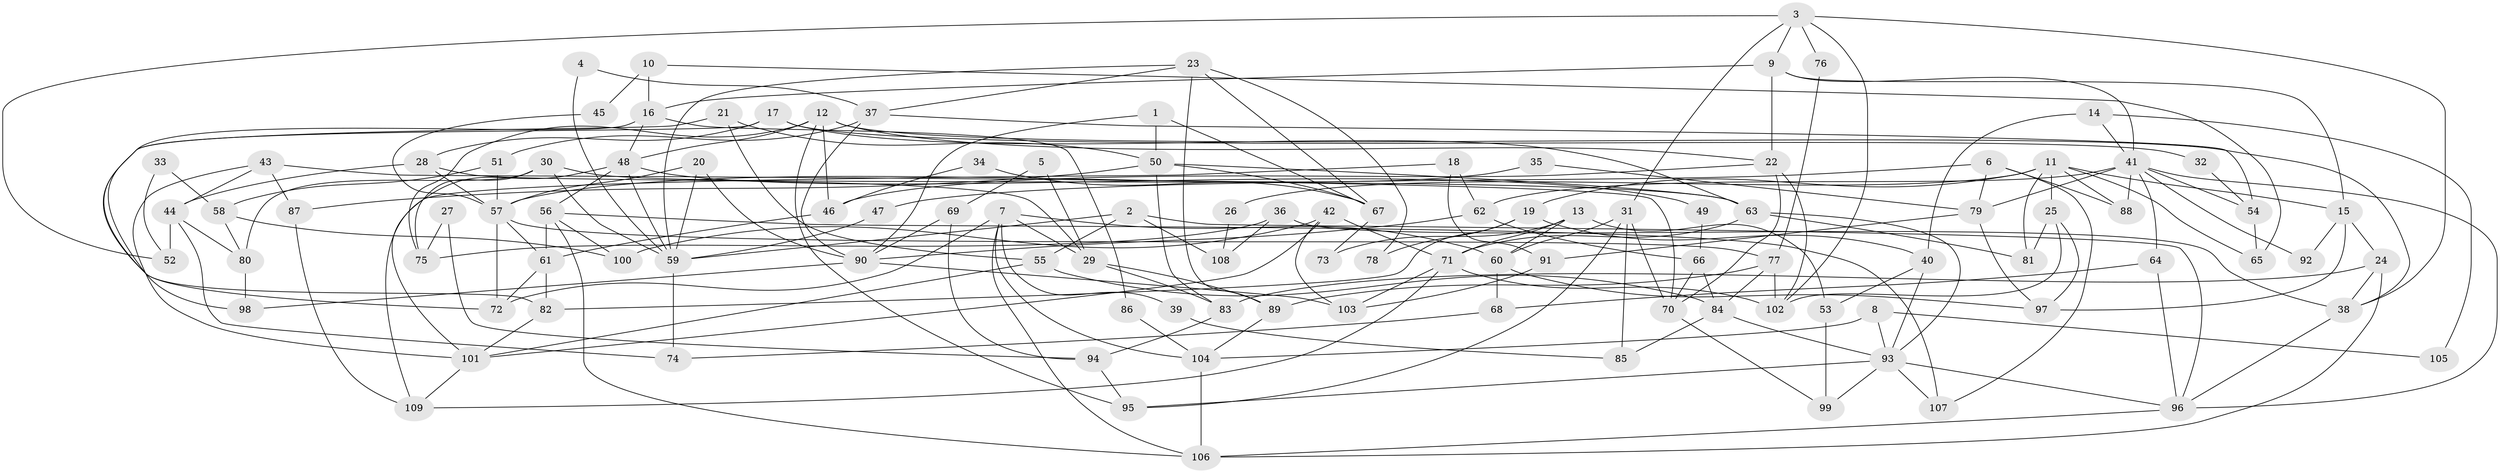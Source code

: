 // Generated by graph-tools (version 1.1) at 2025/02/03/09/25 03:02:13]
// undirected, 109 vertices, 218 edges
graph export_dot {
graph [start="1"]
  node [color=gray90,style=filled];
  1;
  2;
  3;
  4;
  5;
  6;
  7;
  8;
  9;
  10;
  11;
  12;
  13;
  14;
  15;
  16;
  17;
  18;
  19;
  20;
  21;
  22;
  23;
  24;
  25;
  26;
  27;
  28;
  29;
  30;
  31;
  32;
  33;
  34;
  35;
  36;
  37;
  38;
  39;
  40;
  41;
  42;
  43;
  44;
  45;
  46;
  47;
  48;
  49;
  50;
  51;
  52;
  53;
  54;
  55;
  56;
  57;
  58;
  59;
  60;
  61;
  62;
  63;
  64;
  65;
  66;
  67;
  68;
  69;
  70;
  71;
  72;
  73;
  74;
  75;
  76;
  77;
  78;
  79;
  80;
  81;
  82;
  83;
  84;
  85;
  86;
  87;
  88;
  89;
  90;
  91;
  92;
  93;
  94;
  95;
  96;
  97;
  98;
  99;
  100;
  101;
  102;
  103;
  104;
  105;
  106;
  107;
  108;
  109;
  1 -- 67;
  1 -- 90;
  1 -- 50;
  2 -- 59;
  2 -- 55;
  2 -- 96;
  2 -- 108;
  3 -- 9;
  3 -- 102;
  3 -- 31;
  3 -- 38;
  3 -- 52;
  3 -- 76;
  4 -- 37;
  4 -- 59;
  5 -- 69;
  5 -- 29;
  6 -- 79;
  6 -- 107;
  6 -- 47;
  6 -- 88;
  7 -- 60;
  7 -- 106;
  7 -- 29;
  7 -- 39;
  7 -- 72;
  7 -- 104;
  8 -- 93;
  8 -- 104;
  8 -- 105;
  9 -- 22;
  9 -- 41;
  9 -- 15;
  9 -- 16;
  10 -- 65;
  10 -- 16;
  10 -- 45;
  11 -- 81;
  11 -- 25;
  11 -- 15;
  11 -- 19;
  11 -- 26;
  11 -- 65;
  11 -- 88;
  12 -- 48;
  12 -- 38;
  12 -- 22;
  12 -- 46;
  12 -- 75;
  12 -- 95;
  13 -- 60;
  13 -- 53;
  13 -- 71;
  13 -- 73;
  14 -- 41;
  14 -- 40;
  14 -- 105;
  15 -- 24;
  15 -- 92;
  15 -- 97;
  16 -- 82;
  16 -- 48;
  16 -- 86;
  17 -- 28;
  17 -- 63;
  17 -- 32;
  17 -- 98;
  18 -- 109;
  18 -- 91;
  18 -- 62;
  19 -- 82;
  19 -- 40;
  19 -- 78;
  20 -- 90;
  20 -- 57;
  20 -- 59;
  21 -- 50;
  21 -- 55;
  21 -- 72;
  22 -- 46;
  22 -- 70;
  22 -- 102;
  23 -- 89;
  23 -- 59;
  23 -- 37;
  23 -- 67;
  23 -- 78;
  24 -- 38;
  24 -- 83;
  24 -- 106;
  25 -- 97;
  25 -- 102;
  25 -- 81;
  26 -- 108;
  27 -- 75;
  27 -- 94;
  28 -- 57;
  28 -- 29;
  28 -- 44;
  29 -- 83;
  29 -- 89;
  30 -- 59;
  30 -- 80;
  30 -- 63;
  30 -- 75;
  31 -- 70;
  31 -- 60;
  31 -- 85;
  31 -- 95;
  32 -- 54;
  33 -- 52;
  33 -- 58;
  34 -- 46;
  34 -- 67;
  35 -- 57;
  35 -- 79;
  36 -- 38;
  36 -- 75;
  36 -- 108;
  37 -- 90;
  37 -- 51;
  37 -- 54;
  38 -- 96;
  39 -- 85;
  40 -- 93;
  40 -- 53;
  41 -- 88;
  41 -- 96;
  41 -- 54;
  41 -- 62;
  41 -- 64;
  41 -- 79;
  41 -- 92;
  42 -- 71;
  42 -- 101;
  42 -- 100;
  42 -- 103;
  43 -- 70;
  43 -- 101;
  43 -- 44;
  43 -- 87;
  44 -- 52;
  44 -- 74;
  44 -- 80;
  45 -- 57;
  46 -- 61;
  47 -- 59;
  48 -- 56;
  48 -- 49;
  48 -- 59;
  48 -- 101;
  49 -- 66;
  50 -- 63;
  50 -- 67;
  50 -- 83;
  50 -- 87;
  51 -- 57;
  51 -- 58;
  53 -- 99;
  54 -- 65;
  55 -- 84;
  55 -- 101;
  56 -- 106;
  56 -- 100;
  56 -- 61;
  56 -- 107;
  57 -- 72;
  57 -- 61;
  57 -- 77;
  58 -- 80;
  58 -- 100;
  59 -- 74;
  60 -- 68;
  60 -- 97;
  61 -- 72;
  61 -- 82;
  62 -- 66;
  62 -- 90;
  63 -- 71;
  63 -- 81;
  63 -- 93;
  64 -- 96;
  64 -- 68;
  66 -- 84;
  66 -- 70;
  67 -- 73;
  68 -- 74;
  69 -- 90;
  69 -- 94;
  70 -- 99;
  71 -- 102;
  71 -- 103;
  71 -- 109;
  76 -- 77;
  77 -- 89;
  77 -- 84;
  77 -- 102;
  79 -- 97;
  79 -- 91;
  80 -- 98;
  82 -- 101;
  83 -- 94;
  84 -- 93;
  84 -- 85;
  86 -- 104;
  87 -- 109;
  89 -- 104;
  90 -- 103;
  90 -- 98;
  91 -- 103;
  93 -- 95;
  93 -- 96;
  93 -- 99;
  93 -- 107;
  94 -- 95;
  96 -- 106;
  101 -- 109;
  104 -- 106;
}

